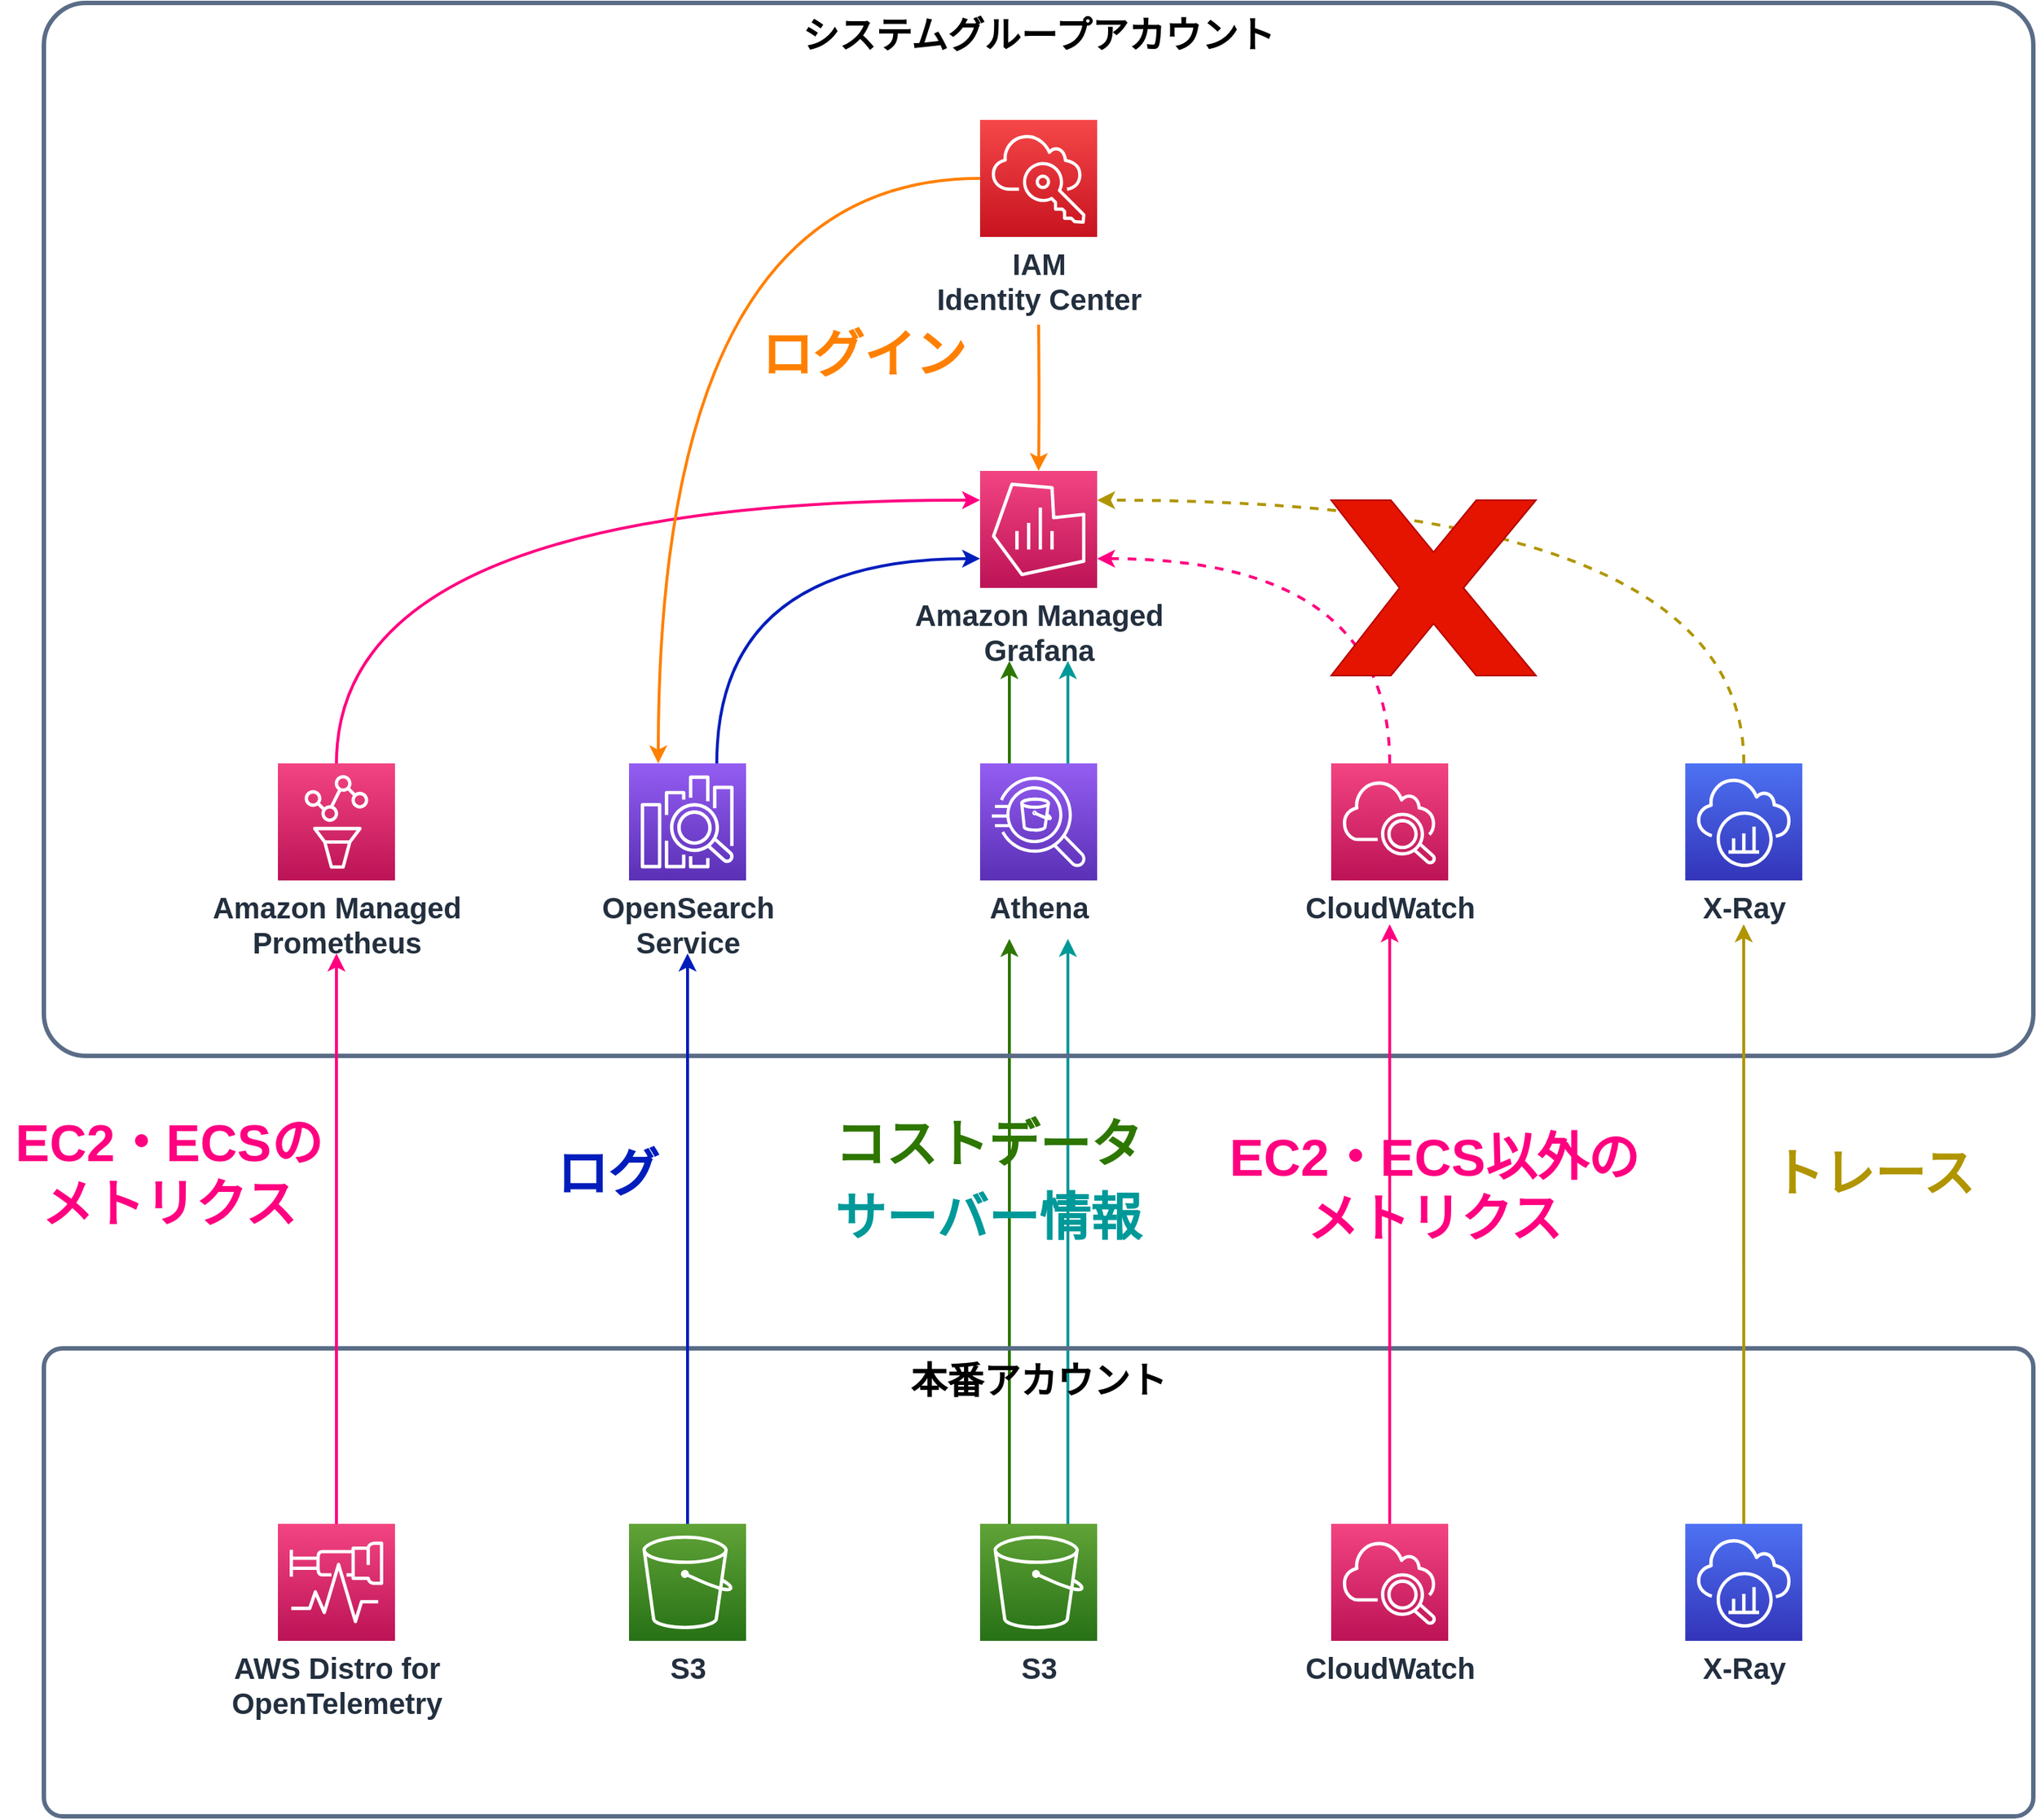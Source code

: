<mxfile version="20.3.0" type="device"><diagram id="Ht1M8jgEwFfnCIfOTk4-" name="Page-1"><mxGraphModel dx="1266" dy="4462" grid="1" gridSize="10" guides="1" tooltips="1" connect="1" arrows="1" fold="1" page="0" pageScale="1" pageWidth="1169" pageHeight="827" math="0" shadow="0"><root><mxCell id="0"/><mxCell id="1" parent="0"/><mxCell id="mgsTCRmyHf9MxQkh2Kgs-8" style="edgeStyle=orthogonalEdgeStyle;curved=1;orthogonalLoop=1;jettySize=auto;html=1;exitX=0.25;exitY=0;exitDx=0;exitDy=0;exitPerimeter=0;fontSize=30;strokeWidth=2;fontColor=#2D7600;strokeColor=#2D7600;" parent="1" edge="1"><mxGeometry relative="1" as="geometry"><mxPoint x="1060" y="-2600" as="targetPoint"/><mxPoint x="1060" y="-2200" as="sourcePoint"/></mxGeometry></mxCell><mxCell id="mgsTCRmyHf9MxQkh2Kgs-15" style="edgeStyle=orthogonalEdgeStyle;curved=1;orthogonalLoop=1;jettySize=auto;html=1;exitX=0.75;exitY=0;exitDx=0;exitDy=0;exitPerimeter=0;strokeColor=#009999;strokeWidth=2;fontSize=30;fontColor=#2D7600;" parent="1" edge="1"><mxGeometry relative="1" as="geometry"><mxPoint x="1100" y="-2200" as="sourcePoint"/><mxPoint x="1100" y="-2600" as="targetPoint"/></mxGeometry></mxCell><mxCell id="VsfLXyo1DDTBnOzwtOOS-1" value="システムグループアカウント" style="fillColor=none;strokeColor=#5A6C86;verticalAlign=top;fontStyle=1;fontColor=#000000;fontSize=25;strokeWidth=3;rounded=1;arcSize=4;shadow=0;" vertex="1" parent="1"><mxGeometry x="400" y="-3240" width="1360" height="720" as="geometry"/></mxCell><mxCell id="mgsTCRmyHf9MxQkh2Kgs-1" value="本番アカウント" style="fillColor=none;strokeColor=#5A6C86;verticalAlign=top;fontStyle=1;fontColor=#000000;fontSize=25;strokeWidth=3;rounded=1;arcSize=4;shadow=0;" parent="1" vertex="1"><mxGeometry x="400" y="-2320" width="1360" height="320" as="geometry"/></mxCell><mxCell id="mgsTCRmyHf9MxQkh2Kgs-7" style="edgeStyle=orthogonalEdgeStyle;orthogonalLoop=1;jettySize=auto;html=1;exitX=0.5;exitY=0;exitDx=0;exitDy=0;exitPerimeter=0;fontSize=30;curved=1;strokeWidth=2;fillColor=#d80073;strokeColor=#FF0080;" parent="1" source="-3Wo40sxnIRRl-H-h1zE-38" edge="1"><mxGeometry relative="1" as="geometry"><mxPoint x="1320" y="-2610" as="targetPoint"/></mxGeometry></mxCell><mxCell id="-3Wo40sxnIRRl-H-h1zE-38" value="CloudWatch" style="sketch=0;points=[[0,0,0],[0.25,0,0],[0.5,0,0],[0.75,0,0],[1,0,0],[0,1,0],[0.25,1,0],[0.5,1,0],[0.75,1,0],[1,1,0],[0,0.25,0],[0,0.5,0],[0,0.75,0],[1,0.25,0],[1,0.5,0],[1,0.75,0]];points=[[0,0,0],[0.25,0,0],[0.5,0,0],[0.75,0,0],[1,0,0],[0,1,0],[0.25,1,0],[0.5,1,0],[0.75,1,0],[1,1,0],[0,0.25,0],[0,0.5,0],[0,0.75,0],[1,0.25,0],[1,0.5,0],[1,0.75,0]];outlineConnect=0;fontColor=#232F3E;gradientColor=#F34482;gradientDirection=north;fillColor=#BC1356;strokeColor=#ffffff;dashed=0;verticalLabelPosition=bottom;verticalAlign=top;align=center;html=1;fontSize=20;fontStyle=1;aspect=fixed;shape=mxgraph.aws4.resourceIcon;resIcon=mxgraph.aws4.cloudwatch_2;strokeWidth=3;direction=east;" parent="1" vertex="1"><mxGeometry x="1280" y="-2200" width="80" height="80" as="geometry"/></mxCell><mxCell id="mgsTCRmyHf9MxQkh2Kgs-6" style="edgeStyle=orthogonalEdgeStyle;orthogonalLoop=1;jettySize=auto;html=1;exitX=0.5;exitY=0;exitDx=0;exitDy=0;exitPerimeter=0;fontSize=30;curved=1;strokeWidth=2;fillColor=#e3c800;strokeColor=#B09500;" parent="1" source="-3Wo40sxnIRRl-H-h1zE-42" edge="1"><mxGeometry relative="1" as="geometry"><mxPoint x="1562" y="-2610" as="targetPoint"/></mxGeometry></mxCell><mxCell id="-3Wo40sxnIRRl-H-h1zE-42" value="X-Ray" style="sketch=0;points=[[0,0,0],[0.25,0,0],[0.5,0,0],[0.75,0,0],[1,0,0],[0,1,0],[0.25,1,0],[0.5,1,0],[0.75,1,0],[1,1,0],[0,0.25,0],[0,0.5,0],[0,0.75,0],[1,0.25,0],[1,0.5,0],[1,0.75,0]];outlineConnect=0;fontColor=#232F3E;gradientColor=#4D72F3;gradientDirection=north;fillColor=#3334B9;strokeColor=#ffffff;dashed=0;verticalLabelPosition=bottom;verticalAlign=top;align=center;html=1;fontSize=20;fontStyle=1;aspect=fixed;shape=mxgraph.aws4.resourceIcon;resIcon=mxgraph.aws4.xray;strokeWidth=3;direction=east;" parent="1" vertex="1"><mxGeometry x="1522.08" y="-2200" width="80" height="80" as="geometry"/></mxCell><mxCell id="HqMN1OnRuGX43zi7G45s-24" value="トレース" style="text;html=1;align=center;verticalAlign=middle;resizable=0;points=[];autosize=1;strokeColor=none;fillColor=none;fontStyle=1;fontSize=35;fontColor=#B09500;" parent="1" vertex="1"><mxGeometry x="1570" y="-2470" width="160" height="60" as="geometry"/></mxCell><mxCell id="HqMN1OnRuGX43zi7G45s-25" value="&lt;font color=&quot;#ff0080&quot;&gt;EC2・ECSの&lt;br&gt;メトリクス&lt;/font&gt;" style="text;html=1;align=center;verticalAlign=middle;resizable=0;points=[];autosize=1;strokeColor=none;fillColor=none;fontStyle=1;fontSize=35;fontColor=#B09500;" parent="1" vertex="1"><mxGeometry x="370" y="-2490" width="230" height="100" as="geometry"/></mxCell><mxCell id="HqMN1OnRuGX43zi7G45s-26" value="&lt;font&gt;ログ&lt;/font&gt;" style="text;html=1;align=center;verticalAlign=middle;resizable=0;points=[];autosize=1;strokeColor=none;fillColor=none;fontStyle=1;fontSize=35;fontColor=#001DBC;" parent="1" vertex="1"><mxGeometry x="740" y="-2470" width="90" height="60" as="geometry"/></mxCell><mxCell id="mgsTCRmyHf9MxQkh2Kgs-13" style="edgeStyle=orthogonalEdgeStyle;curved=1;orthogonalLoop=1;jettySize=auto;html=1;exitX=0.5;exitY=0;exitDx=0;exitDy=0;exitPerimeter=0;strokeWidth=2;fontSize=30;strokeColor=#001DBC;fillColor=#0050ef;" parent="1" source="mgsTCRmyHf9MxQkh2Kgs-11" edge="1"><mxGeometry relative="1" as="geometry"><mxPoint x="840" y="-2590" as="targetPoint"/></mxGeometry></mxCell><mxCell id="mgsTCRmyHf9MxQkh2Kgs-11" value="S3" style="sketch=0;points=[[0,0,0],[0.25,0,0],[0.5,0,0],[0.75,0,0],[1,0,0],[0,1,0],[0.25,1,0],[0.5,1,0],[0.75,1,0],[1,1,0],[0,0.25,0],[0,0.5,0],[0,0.75,0],[1,0.25,0],[1,0.5,0],[1,0.75,0]];outlineConnect=0;fontColor=#232F3E;gradientColor=#60A337;gradientDirection=north;fillColor=#277116;strokeColor=#ffffff;dashed=0;verticalLabelPosition=bottom;verticalAlign=top;align=center;html=1;fontSize=20;fontStyle=1;aspect=fixed;shape=mxgraph.aws4.resourceIcon;resIcon=mxgraph.aws4.s3;strokeWidth=3;" parent="1" vertex="1"><mxGeometry x="800.0" y="-2200" width="80" height="80" as="geometry"/></mxCell><mxCell id="mgsTCRmyHf9MxQkh2Kgs-14" style="edgeStyle=orthogonalEdgeStyle;curved=1;orthogonalLoop=1;jettySize=auto;html=1;exitX=0.5;exitY=0;exitDx=0;exitDy=0;exitPerimeter=0;strokeWidth=2;fontSize=30;strokeColor=#FF0080;" parent="1" source="mgsTCRmyHf9MxQkh2Kgs-12" edge="1"><mxGeometry relative="1" as="geometry"><mxPoint x="600" y="-2590" as="targetPoint"/></mxGeometry></mxCell><mxCell id="mgsTCRmyHf9MxQkh2Kgs-12" value="AWS Distro for&lt;br style=&quot;font-size: 20px;&quot;&gt;OpenTelemetry" style="sketch=0;points=[[0,0,0],[0.25,0,0],[0.5,0,0],[0.75,0,0],[1,0,0],[0,1,0],[0.25,1,0],[0.5,1,0],[0.75,1,0],[1,1,0],[0,0.25,0],[0,0.5,0],[0,0.75,0],[1,0.25,0],[1,0.5,0],[1,0.75,0]];points=[[0,0,0],[0.25,0,0],[0.5,0,0],[0.75,0,0],[1,0,0],[0,1,0],[0.25,1,0],[0.5,1,0],[0.75,1,0],[1,1,0],[0,0.25,0],[0,0.5,0],[0,0.75,0],[1,0.25,0],[1,0.5,0],[1,0.75,0]];outlineConnect=0;fontColor=#232F3E;gradientColor=#F34482;gradientDirection=north;fillColor=#BC1356;strokeColor=#ffffff;dashed=0;verticalLabelPosition=bottom;verticalAlign=top;align=center;html=1;fontSize=20;fontStyle=1;aspect=fixed;shape=mxgraph.aws4.resourceIcon;resIcon=mxgraph.aws4.distro_for_opentelemetry;strokeWidth=3;direction=east;" parent="1" vertex="1"><mxGeometry x="560" y="-2200" width="80" height="80" as="geometry"/></mxCell><mxCell id="mgsTCRmyHf9MxQkh2Kgs-16" value="&lt;font color=&quot;#ff0080&quot;&gt;EC2・ECS以外の&lt;br&gt;メトリクス&lt;/font&gt;" style="text;html=1;align=center;verticalAlign=middle;resizable=0;points=[];autosize=1;strokeColor=none;fillColor=none;fontStyle=1;fontSize=35;fontColor=#B09500;" parent="1" vertex="1"><mxGeometry x="1200" y="-2480" width="300" height="100" as="geometry"/></mxCell><mxCell id="VsfLXyo1DDTBnOzwtOOS-2" style="edgeStyle=orthogonalEdgeStyle;curved=1;orthogonalLoop=1;jettySize=auto;html=1;exitX=0.5;exitY=0;exitDx=0;exitDy=0;exitPerimeter=0;entryX=0;entryY=0.25;entryDx=0;entryDy=0;entryPerimeter=0;fontSize=30;strokeWidth=2;strokeColor=#FF0080;" edge="1" parent="1" source="VsfLXyo1DDTBnOzwtOOS-3" target="VsfLXyo1DDTBnOzwtOOS-4"><mxGeometry relative="1" as="geometry"/></mxCell><mxCell id="VsfLXyo1DDTBnOzwtOOS-3" value="Amazon Managed&lt;br style=&quot;font-size: 20px;&quot;&gt;Prometheus" style="sketch=0;points=[[0,0,0],[0.25,0,0],[0.5,0,0],[0.75,0,0],[1,0,0],[0,1,0],[0.25,1,0],[0.5,1,0],[0.75,1,0],[1,1,0],[0,0.25,0],[0,0.5,0],[0,0.75,0],[1,0.25,0],[1,0.5,0],[1,0.75,0]];points=[[0,0,0],[0.25,0,0],[0.5,0,0],[0.75,0,0],[1,0,0],[0,1,0],[0.25,1,0],[0.5,1,0],[0.75,1,0],[1,1,0],[0,0.25,0],[0,0.5,0],[0,0.75,0],[1,0.25,0],[1,0.5,0],[1,0.75,0]];outlineConnect=0;fontColor=#232F3E;gradientColor=#F34482;gradientDirection=north;fillColor=#BC1356;strokeColor=#ffffff;dashed=0;verticalLabelPosition=bottom;verticalAlign=top;align=center;html=1;fontSize=20;fontStyle=1;aspect=fixed;shape=mxgraph.aws4.resourceIcon;resIcon=mxgraph.aws4.managed_service_for_prometheus;strokeWidth=3;direction=east;" vertex="1" parent="1"><mxGeometry x="560.0" y="-2720" width="80" height="80" as="geometry"/></mxCell><mxCell id="VsfLXyo1DDTBnOzwtOOS-4" value="Amazon Managed&lt;br style=&quot;font-size: 20px;&quot;&gt;Grafana" style="sketch=0;points=[[0,0,0],[0.25,0,0],[0.5,0,0],[0.75,0,0],[1,0,0],[0,1,0],[0.25,1,0],[0.5,1,0],[0.75,1,0],[1,1,0],[0,0.25,0],[0,0.5,0],[0,0.75,0],[1,0.25,0],[1,0.5,0],[1,0.75,0]];points=[[0,0,0],[0.25,0,0],[0.5,0,0],[0.75,0,0],[1,0,0],[0,1,0],[0.25,1,0],[0.5,1,0],[0.75,1,0],[1,1,0],[0,0.25,0],[0,0.5,0],[0,0.75,0],[1,0.25,0],[1,0.5,0],[1,0.75,0]];outlineConnect=0;fontColor=#232F3E;gradientColor=#F34482;gradientDirection=north;fillColor=#BC1356;strokeColor=#ffffff;dashed=0;verticalLabelPosition=bottom;verticalAlign=top;align=center;html=1;fontSize=20;fontStyle=1;aspect=fixed;shape=mxgraph.aws4.resourceIcon;resIcon=mxgraph.aws4.managed_service_for_grafana;strokeWidth=3;direction=east;" vertex="1" parent="1"><mxGeometry x="1040" y="-2920" width="80" height="80" as="geometry"/></mxCell><mxCell id="VsfLXyo1DDTBnOzwtOOS-5" style="edgeStyle=orthogonalEdgeStyle;curved=1;orthogonalLoop=1;jettySize=auto;html=1;exitX=0.75;exitY=0;exitDx=0;exitDy=0;exitPerimeter=0;entryX=0;entryY=0.75;entryDx=0;entryDy=0;entryPerimeter=0;fontSize=30;strokeWidth=2;strokeColor=#001DBC;" edge="1" parent="1" source="VsfLXyo1DDTBnOzwtOOS-6" target="VsfLXyo1DDTBnOzwtOOS-4"><mxGeometry relative="1" as="geometry"/></mxCell><mxCell id="VsfLXyo1DDTBnOzwtOOS-6" value="OpenSearch&lt;br&gt;Service&lt;br&gt;" style="sketch=0;points=[[0,0,0],[0.25,0,0],[0.5,0,0],[0.75,0,0],[1,0,0],[0,1,0],[0.25,1,0],[0.5,1,0],[0.75,1,0],[1,1,0],[0,0.25,0],[0,0.5,0],[0,0.75,0],[1,0.25,0],[1,0.5,0],[1,0.75,0]];outlineConnect=0;fontColor=#232F3E;gradientColor=#945DF2;gradientDirection=north;fillColor=#5A30B5;strokeColor=#ffffff;dashed=0;verticalLabelPosition=bottom;verticalAlign=top;align=center;html=1;fontSize=20;fontStyle=1;aspect=fixed;shape=mxgraph.aws4.resourceIcon;resIcon=mxgraph.aws4.elasticsearch_service;strokeWidth=3;direction=east;" vertex="1" parent="1"><mxGeometry x="800" y="-2720" width="80" height="80" as="geometry"/></mxCell><mxCell id="VsfLXyo1DDTBnOzwtOOS-7" value="&lt;font color=&quot;#2d7600&quot;&gt;コストデータ&lt;/font&gt;" style="text;html=1;align=center;verticalAlign=middle;resizable=0;points=[];autosize=1;strokeColor=none;fillColor=none;fontStyle=1;fontSize=35;fontColor=#001DBC;" vertex="1" parent="1"><mxGeometry x="930" y="-2490" width="230" height="60" as="geometry"/></mxCell><mxCell id="VsfLXyo1DDTBnOzwtOOS-8" value="&lt;font color=&quot;#009999&quot;&gt;サーバー情報&lt;/font&gt;" style="text;html=1;align=center;verticalAlign=middle;resizable=0;points=[];autosize=1;strokeColor=none;fillColor=none;fontStyle=1;fontSize=35;fontColor=#001DBC;" vertex="1" parent="1"><mxGeometry x="930" y="-2440" width="230" height="60" as="geometry"/></mxCell><mxCell id="VsfLXyo1DDTBnOzwtOOS-17" style="edgeStyle=orthogonalEdgeStyle;curved=1;orthogonalLoop=1;jettySize=auto;html=1;exitX=0.5;exitY=0;exitDx=0;exitDy=0;exitPerimeter=0;entryX=1;entryY=0.75;entryDx=0;entryDy=0;entryPerimeter=0;strokeColor=#FF0080;strokeWidth=2;fontSize=25;fontColor=#FF0080;dashed=1;" edge="1" parent="1" source="VsfLXyo1DDTBnOzwtOOS-10" target="VsfLXyo1DDTBnOzwtOOS-4"><mxGeometry relative="1" as="geometry"/></mxCell><mxCell id="VsfLXyo1DDTBnOzwtOOS-10" value="CloudWatch" style="sketch=0;points=[[0,0,0],[0.25,0,0],[0.5,0,0],[0.75,0,0],[1,0,0],[0,1,0],[0.25,1,0],[0.5,1,0],[0.75,1,0],[1,1,0],[0,0.25,0],[0,0.5,0],[0,0.75,0],[1,0.25,0],[1,0.5,0],[1,0.75,0]];points=[[0,0,0],[0.25,0,0],[0.5,0,0],[0.75,0,0],[1,0,0],[0,1,0],[0.25,1,0],[0.5,1,0],[0.75,1,0],[1,1,0],[0,0.25,0],[0,0.5,0],[0,0.75,0],[1,0.25,0],[1,0.5,0],[1,0.75,0]];outlineConnect=0;fontColor=#232F3E;gradientColor=#F34482;gradientDirection=north;fillColor=#BC1356;strokeColor=#ffffff;dashed=0;verticalLabelPosition=bottom;verticalAlign=top;align=center;html=1;fontSize=20;fontStyle=1;aspect=fixed;shape=mxgraph.aws4.resourceIcon;resIcon=mxgraph.aws4.cloudwatch_2;strokeWidth=3;direction=east;" vertex="1" parent="1"><mxGeometry x="1280" y="-2720" width="80" height="80" as="geometry"/></mxCell><mxCell id="VsfLXyo1DDTBnOzwtOOS-18" style="edgeStyle=orthogonalEdgeStyle;curved=1;orthogonalLoop=1;jettySize=auto;html=1;exitX=0.5;exitY=0;exitDx=0;exitDy=0;exitPerimeter=0;entryX=1;entryY=0.25;entryDx=0;entryDy=0;entryPerimeter=0;strokeColor=#B09500;strokeWidth=2;fontSize=25;fontColor=#FF8000;dashed=1;fillColor=#e3c800;" edge="1" parent="1" source="VsfLXyo1DDTBnOzwtOOS-12" target="VsfLXyo1DDTBnOzwtOOS-4"><mxGeometry relative="1" as="geometry"/></mxCell><mxCell id="VsfLXyo1DDTBnOzwtOOS-12" value="X-Ray" style="sketch=0;points=[[0,0,0],[0.25,0,0],[0.5,0,0],[0.75,0,0],[1,0,0],[0,1,0],[0.25,1,0],[0.5,1,0],[0.75,1,0],[1,1,0],[0,0.25,0],[0,0.5,0],[0,0.75,0],[1,0.25,0],[1,0.5,0],[1,0.75,0]];outlineConnect=0;fontColor=#232F3E;gradientColor=#4D72F3;gradientDirection=north;fillColor=#3334B9;strokeColor=#ffffff;dashed=0;verticalLabelPosition=bottom;verticalAlign=top;align=center;html=1;fontSize=20;fontStyle=1;aspect=fixed;shape=mxgraph.aws4.resourceIcon;resIcon=mxgraph.aws4.xray;strokeWidth=3;direction=east;" vertex="1" parent="1"><mxGeometry x="1522.08" y="-2720" width="80" height="80" as="geometry"/></mxCell><mxCell id="VsfLXyo1DDTBnOzwtOOS-13" style="edgeStyle=orthogonalEdgeStyle;orthogonalLoop=1;jettySize=auto;html=1;fontSize=25;fontColor=#FF0080;curved=1;strokeWidth=2;strokeColor=#FF8000;" edge="1" parent="1" target="VsfLXyo1DDTBnOzwtOOS-4"><mxGeometry relative="1" as="geometry"><mxPoint x="1080" y="-3020" as="sourcePoint"/></mxGeometry></mxCell><mxCell id="VsfLXyo1DDTBnOzwtOOS-14" style="edgeStyle=orthogonalEdgeStyle;orthogonalLoop=1;jettySize=auto;html=1;exitX=0;exitY=0.5;exitDx=0;exitDy=0;exitPerimeter=0;entryX=0.25;entryY=0;entryDx=0;entryDy=0;entryPerimeter=0;fontSize=25;fontColor=#FF0080;curved=1;strokeWidth=2;strokeColor=#FF8000;" edge="1" parent="1" source="VsfLXyo1DDTBnOzwtOOS-15" target="VsfLXyo1DDTBnOzwtOOS-6"><mxGeometry relative="1" as="geometry"/></mxCell><mxCell id="VsfLXyo1DDTBnOzwtOOS-15" value="IAM&lt;br&gt;Identity Center" style="sketch=0;points=[[0,0,0],[0.25,0,0],[0.5,0,0],[0.75,0,0],[1,0,0],[0,1,0],[0.25,1,0],[0.5,1,0],[0.75,1,0],[1,1,0],[0,0.25,0],[0,0.5,0],[0,0.75,0],[1,0.25,0],[1,0.5,0],[1,0.75,0]];outlineConnect=0;fontColor=#232F3E;gradientColor=#F54749;gradientDirection=north;fillColor=#C7131F;strokeColor=#ffffff;dashed=0;verticalLabelPosition=bottom;verticalAlign=top;align=center;html=1;fontSize=20;fontStyle=1;aspect=fixed;shape=mxgraph.aws4.resourceIcon;resIcon=mxgraph.aws4.single_sign_on;strokeWidth=3;" vertex="1" parent="1"><mxGeometry x="1040" y="-3159.996" width="80" height="80" as="geometry"/></mxCell><mxCell id="VsfLXyo1DDTBnOzwtOOS-16" value="&lt;font&gt;ログイン&lt;/font&gt;" style="text;html=1;align=center;verticalAlign=middle;resizable=0;points=[];autosize=1;strokeColor=none;fillColor=none;fontStyle=1;fontSize=35;fontColor=#FF8000;" vertex="1" parent="1"><mxGeometry x="880" y="-3030" width="160" height="60" as="geometry"/></mxCell><mxCell id="VsfLXyo1DDTBnOzwtOOS-20" value="" style="verticalLabelPosition=bottom;verticalAlign=top;html=1;shape=mxgraph.basic.x;fontSize=25;fontColor=#ffffff;fillColor=#e51400;strokeColor=#B20000;" vertex="1" parent="1"><mxGeometry x="1280" y="-2900" width="140" height="120" as="geometry"/></mxCell><mxCell id="VsfLXyo1DDTBnOzwtOOS-23" style="edgeStyle=orthogonalEdgeStyle;curved=1;orthogonalLoop=1;jettySize=auto;html=1;exitX=0.75;exitY=0;exitDx=0;exitDy=0;exitPerimeter=0;strokeColor=#009999;strokeWidth=2;fontSize=25;fontColor=#FF0080;" edge="1" parent="1" source="VsfLXyo1DDTBnOzwtOOS-22"><mxGeometry relative="1" as="geometry"><mxPoint x="1100" y="-2790" as="targetPoint"/></mxGeometry></mxCell><mxCell id="VsfLXyo1DDTBnOzwtOOS-24" style="edgeStyle=orthogonalEdgeStyle;curved=1;orthogonalLoop=1;jettySize=auto;html=1;exitX=0.25;exitY=0;exitDx=0;exitDy=0;exitPerimeter=0;strokeColor=#2D7600;strokeWidth=2;fontSize=25;fontColor=#FF0080;" edge="1" parent="1" source="VsfLXyo1DDTBnOzwtOOS-22"><mxGeometry relative="1" as="geometry"><mxPoint x="1060" y="-2790" as="targetPoint"/></mxGeometry></mxCell><mxCell id="VsfLXyo1DDTBnOzwtOOS-22" value="Athena" style="sketch=0;points=[[0,0,0],[0.25,0,0],[0.5,0,0],[0.75,0,0],[1,0,0],[0,1,0],[0.25,1,0],[0.5,1,0],[0.75,1,0],[1,1,0],[0,0.25,0],[0,0.5,0],[0,0.75,0],[1,0.25,0],[1,0.5,0],[1,0.75,0]];outlineConnect=0;fontColor=#232F3E;gradientColor=#945DF2;gradientDirection=north;fillColor=#5A30B5;strokeColor=#ffffff;dashed=0;verticalLabelPosition=bottom;verticalAlign=top;align=center;html=1;fontSize=20;fontStyle=1;aspect=fixed;shape=mxgraph.aws4.resourceIcon;resIcon=mxgraph.aws4.athena;strokeWidth=3;direction=east;" vertex="1" parent="1"><mxGeometry x="1040" y="-2720" width="80" height="80" as="geometry"/></mxCell><mxCell id="VsfLXyo1DDTBnOzwtOOS-25" value="S3" style="sketch=0;points=[[0,0,0],[0.25,0,0],[0.5,0,0],[0.75,0,0],[1,0,0],[0,1,0],[0.25,1,0],[0.5,1,0],[0.75,1,0],[1,1,0],[0,0.25,0],[0,0.5,0],[0,0.75,0],[1,0.25,0],[1,0.5,0],[1,0.75,0]];outlineConnect=0;fontColor=#232F3E;gradientColor=#60A337;gradientDirection=north;fillColor=#277116;strokeColor=#ffffff;dashed=0;verticalLabelPosition=bottom;verticalAlign=top;align=center;html=1;fontSize=20;fontStyle=1;aspect=fixed;shape=mxgraph.aws4.resourceIcon;resIcon=mxgraph.aws4.s3;strokeWidth=3;" vertex="1" parent="1"><mxGeometry x="1040.0" y="-2200" width="80" height="80" as="geometry"/></mxCell></root></mxGraphModel></diagram></mxfile>
